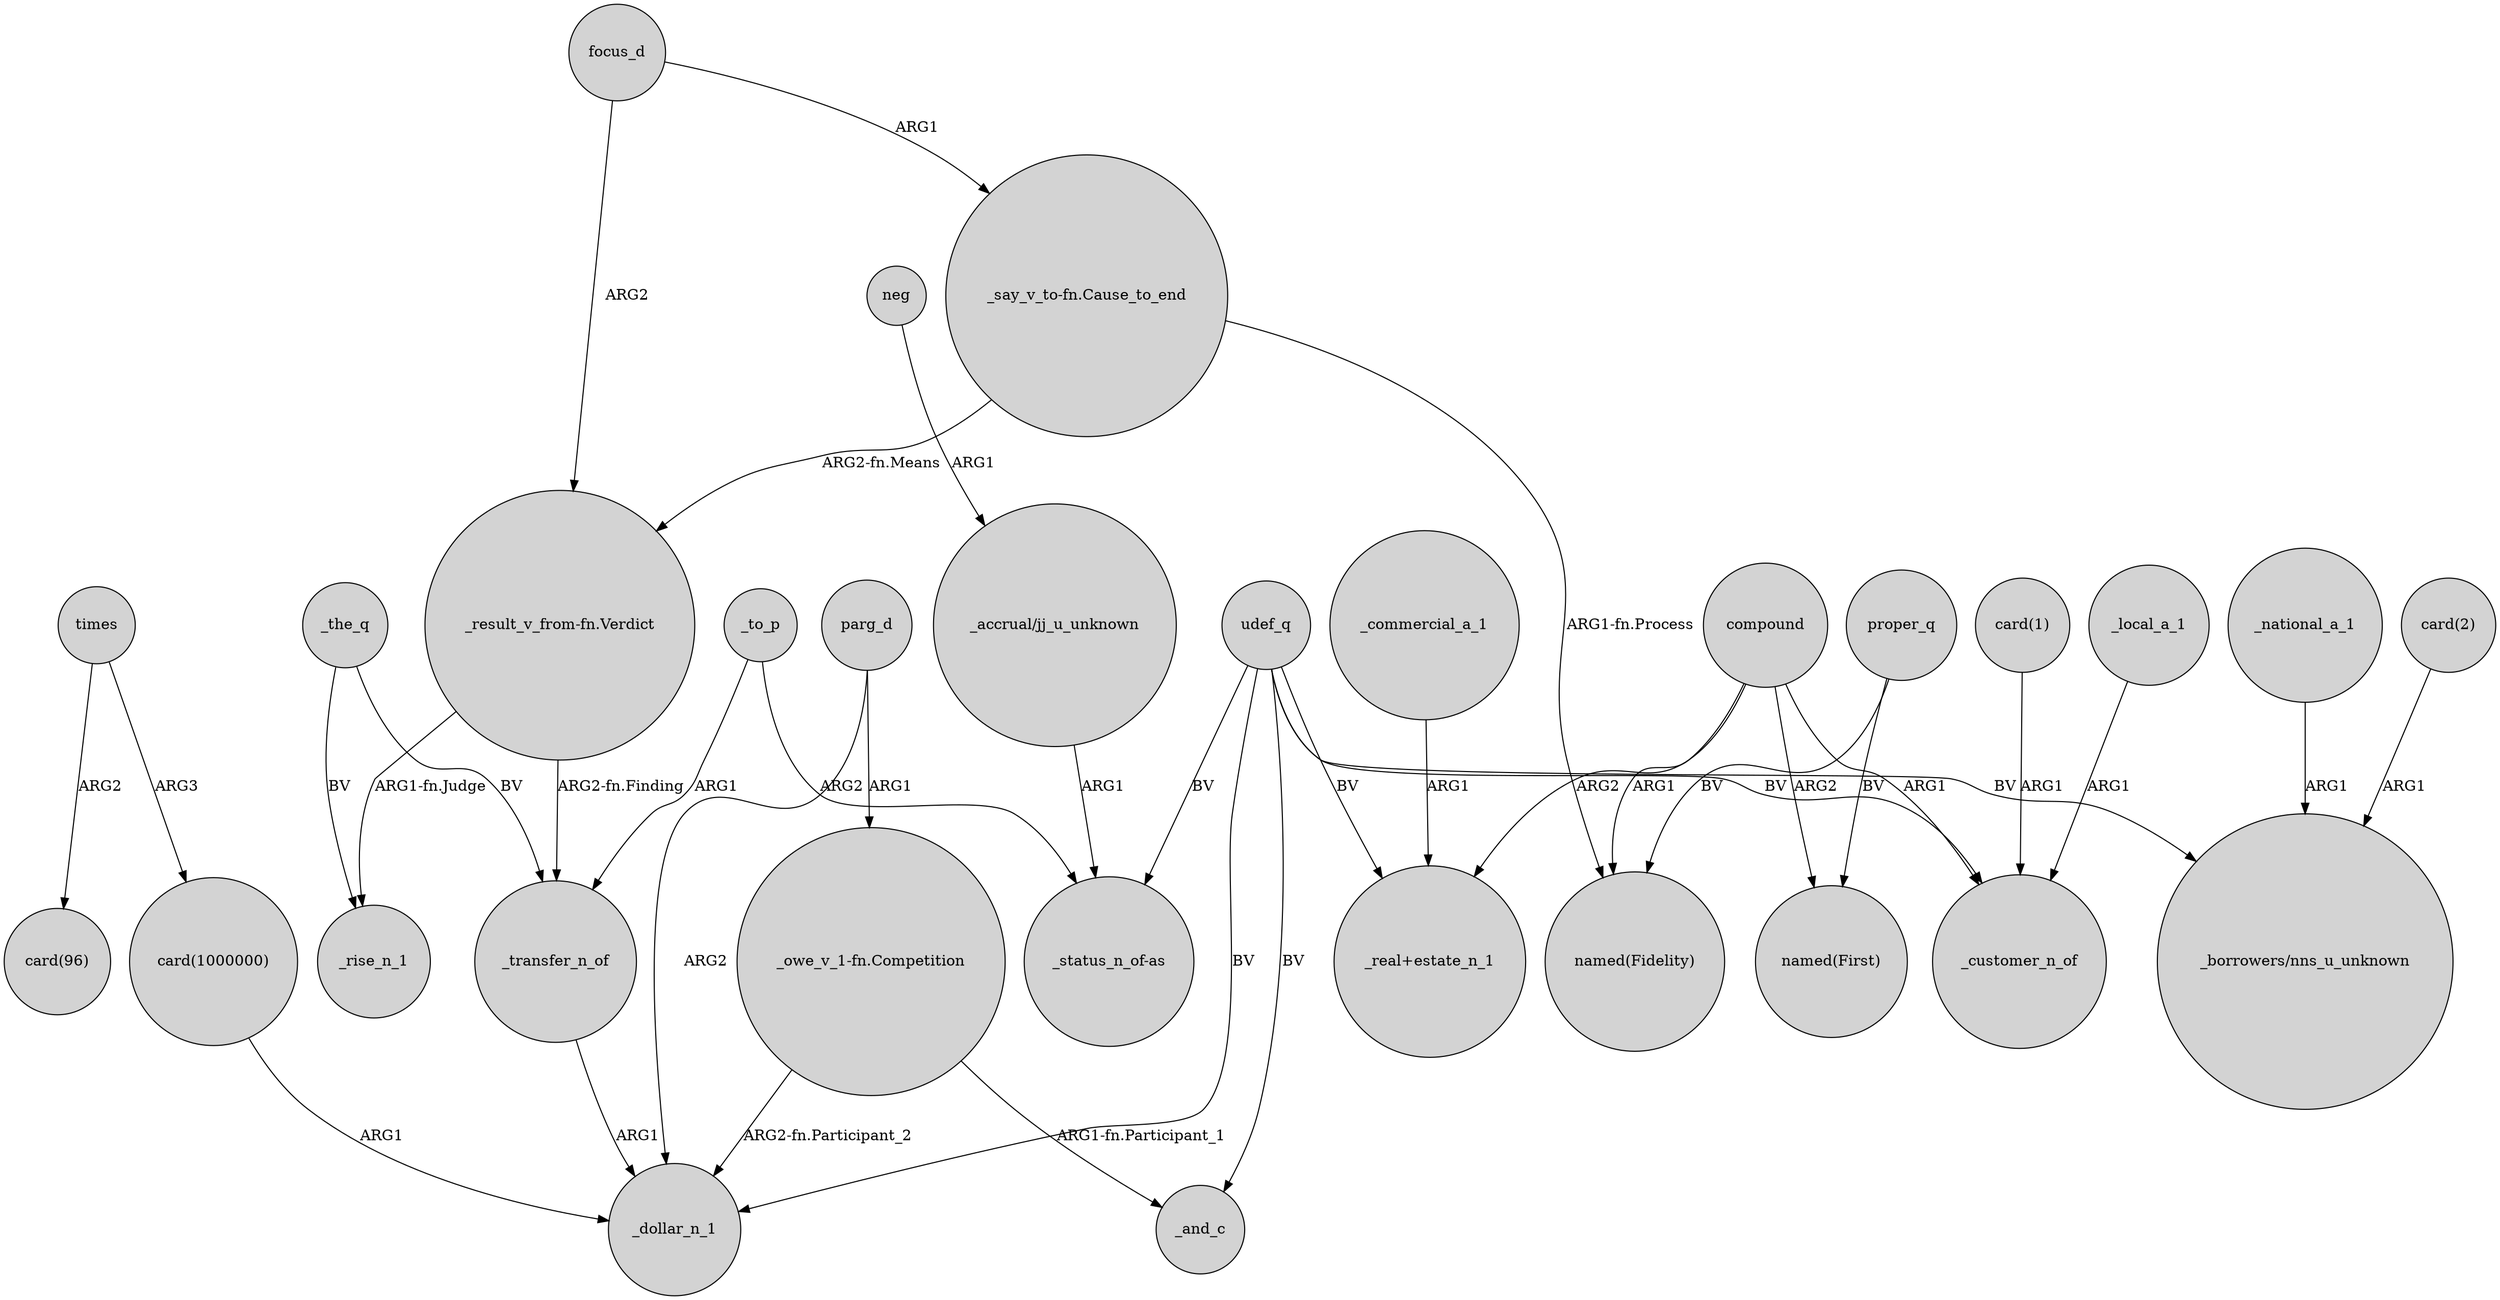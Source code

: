 digraph {
	node [shape=circle style=filled]
	parg_d -> _dollar_n_1 [label=ARG2]
	udef_q -> "_status_n_of-as" [label=BV]
	_the_q -> _transfer_n_of [label=BV]
	_commercial_a_1 -> "_real+estate_n_1" [label=ARG1]
	compound -> "named(Fidelity)" [label=ARG1]
	focus_d -> "_say_v_to-fn.Cause_to_end" [label=ARG1]
	udef_q -> "_borrowers/nns_u_unknown" [label=BV]
	"card(1)" -> _customer_n_of [label=ARG1]
	times -> "card(1000000)" [label=ARG3]
	proper_q -> "named(First)" [label=BV]
	compound -> "_real+estate_n_1" [label=ARG2]
	"card(2)" -> "_borrowers/nns_u_unknown" [label=ARG1]
	udef_q -> _and_c [label=BV]
	compound -> _customer_n_of [label=ARG1]
	"_result_v_from-fn.Verdict" -> _rise_n_1 [label="ARG1-fn.Judge"]
	"_accrual/jj_u_unknown" -> "_status_n_of-as" [label=ARG1]
	times -> "card(96)" [label=ARG2]
	compound -> "named(First)" [label=ARG2]
	"_say_v_to-fn.Cause_to_end" -> "named(Fidelity)" [label="ARG1-fn.Process"]
	"_say_v_to-fn.Cause_to_end" -> "_result_v_from-fn.Verdict" [label="ARG2-fn.Means"]
	_to_p -> _transfer_n_of [label=ARG1]
	_the_q -> _rise_n_1 [label=BV]
	udef_q -> _dollar_n_1 [label=BV]
	"_owe_v_1-fn.Competition" -> _dollar_n_1 [label="ARG2-fn.Participant_2"]
	"card(1000000)" -> _dollar_n_1 [label=ARG1]
	_local_a_1 -> _customer_n_of [label=ARG1]
	"_result_v_from-fn.Verdict" -> _transfer_n_of [label="ARG2-fn.Finding"]
	_national_a_1 -> "_borrowers/nns_u_unknown" [label=ARG1]
	focus_d -> "_result_v_from-fn.Verdict" [label=ARG2]
	_to_p -> "_status_n_of-as" [label=ARG2]
	udef_q -> _customer_n_of [label=BV]
	parg_d -> "_owe_v_1-fn.Competition" [label=ARG1]
	"_owe_v_1-fn.Competition" -> _and_c [label="ARG1-fn.Participant_1"]
	udef_q -> "_real+estate_n_1" [label=BV]
	proper_q -> "named(Fidelity)" [label=BV]
	_transfer_n_of -> _dollar_n_1 [label=ARG1]
	neg -> "_accrual/jj_u_unknown" [label=ARG1]
}
